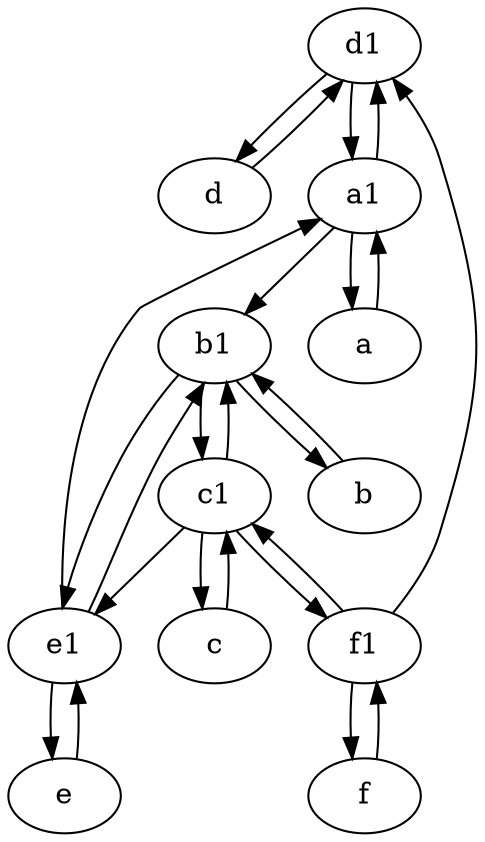 digraph  {
	d1 [pos="25,30!"];
	c1 [pos="30,15!"];
	a [pos="40,10!"];
	b [pos="50,20!"];
	c [pos="20,10!"];
	f1;
	f [pos="15,45!"];
	d [pos="20,30!"];
	e1 [pos="25,45!"];
	a1 [pos="40,15!"];
	b1 [pos="45,20!"];
	e [pos="30,50!"];
	b -> b1;
	a1 -> b1;
	f1 -> f;
	c1 -> f1;
	a -> a1;
	c1 -> b1;
	d1 -> d;
	e1 -> b1;
	b1 -> e1;
	e1 -> a1;
	c1 -> c;
	c -> c1;
	e -> e1;
	a1 -> a;
	f -> f1;
	e1 -> e;
	d -> d1;
	d1 -> a1;
	a1 -> d1;
	f1 -> d1;
	c1 -> e1;
	f1 -> c1;
	b1 -> c1;
	b1 -> b;

	}